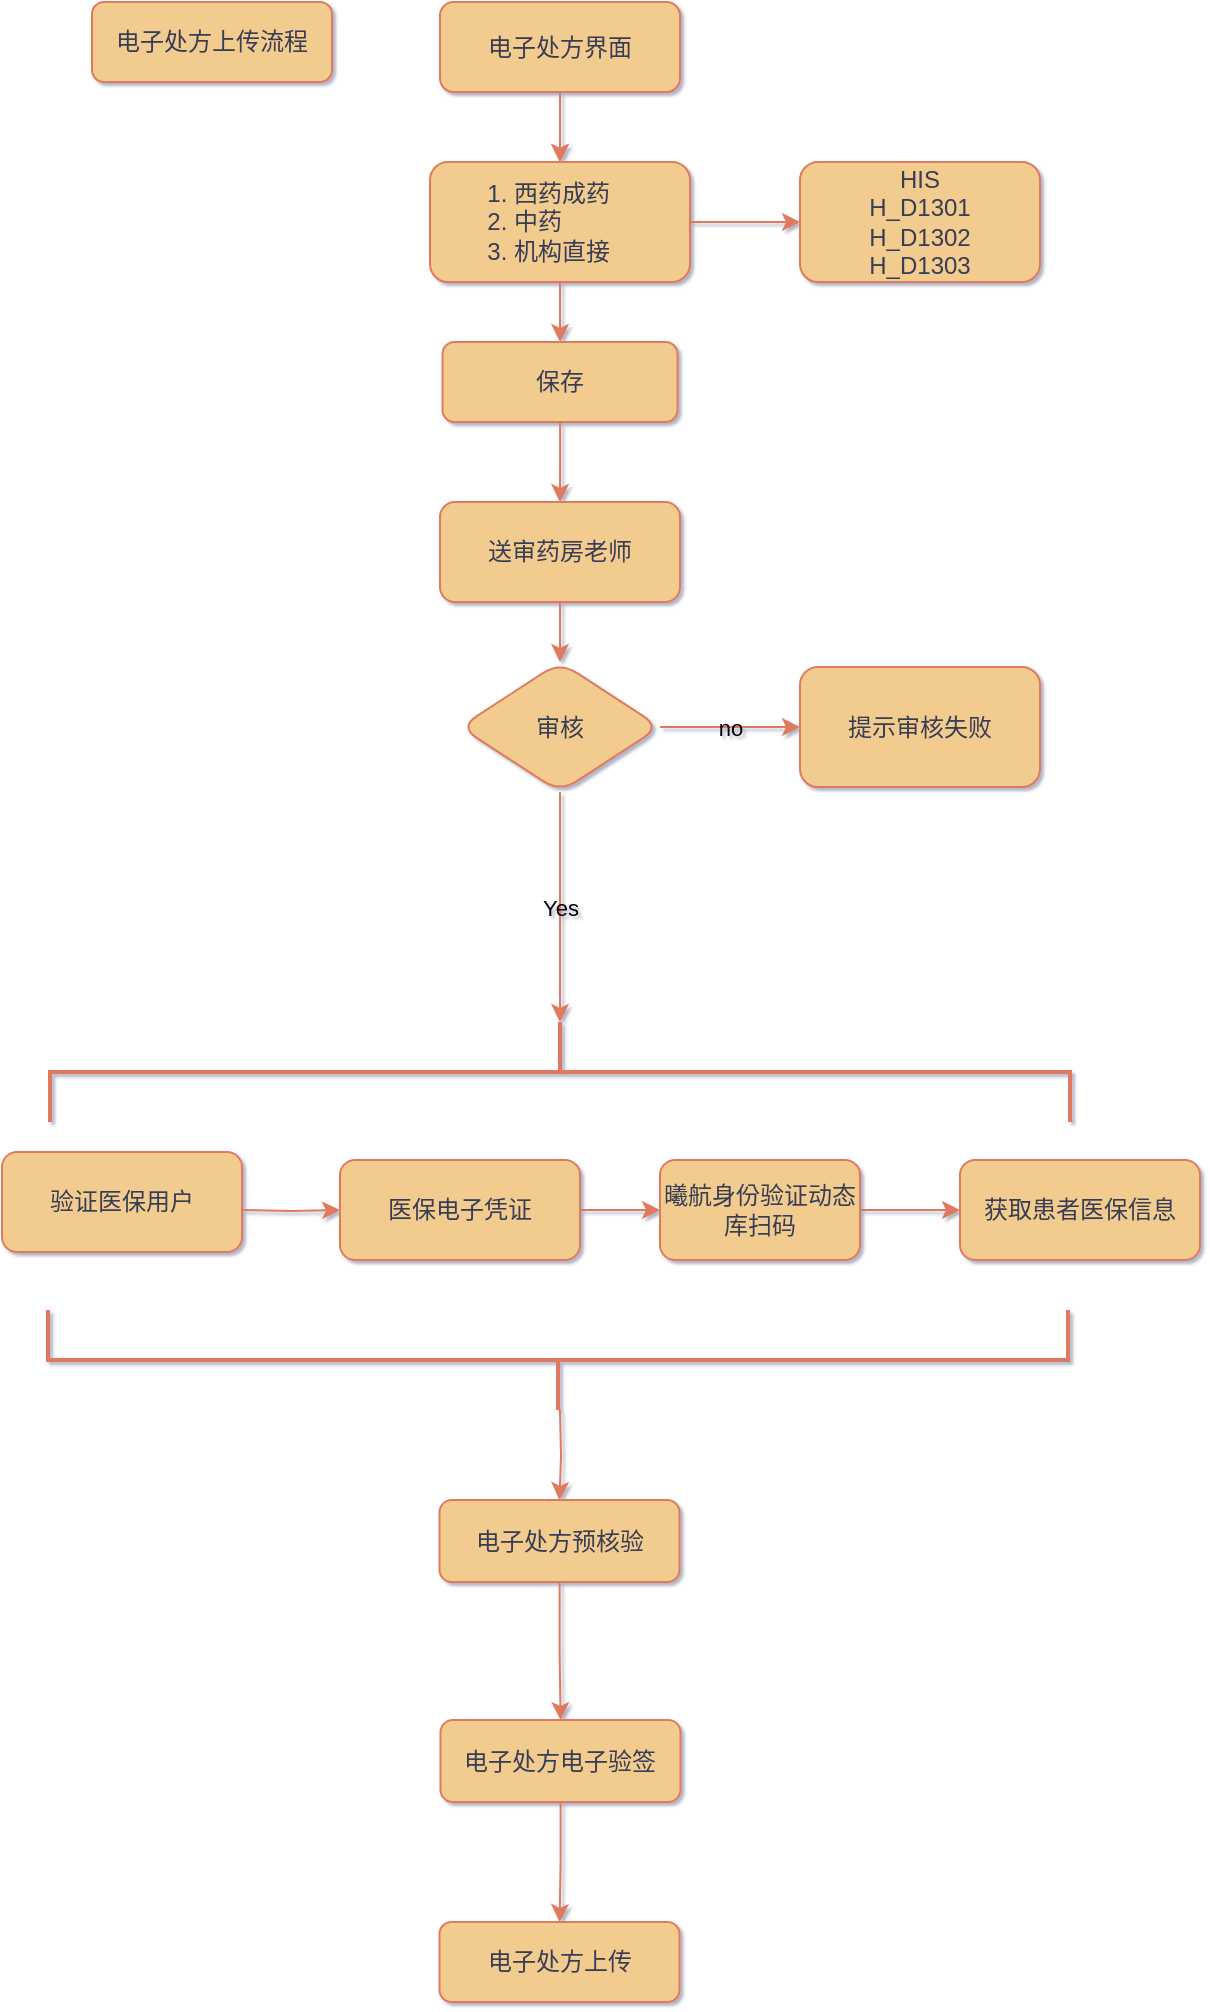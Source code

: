 <mxfile version="21.1.0" type="github">
  <diagram id="C5RBs43oDa-KdzZeNtuy" name="Page-1">
    <mxGraphModel dx="1434" dy="788" grid="1" gridSize="10" guides="1" tooltips="1" connect="1" arrows="1" fold="1" page="1" pageScale="1" pageWidth="827" pageHeight="1169" background="#ffffff" math="0" shadow="1">
      <root>
        <mxCell id="WIyWlLk6GJQsqaUBKTNV-0" />
        <mxCell id="WIyWlLk6GJQsqaUBKTNV-1" parent="WIyWlLk6GJQsqaUBKTNV-0" />
        <mxCell id="WIyWlLk6GJQsqaUBKTNV-3" value="电子处方上传流程" style="rounded=1;whiteSpace=wrap;html=1;fontSize=12;glass=0;strokeWidth=1;shadow=0;labelBackgroundColor=none;fillColor=#F2CC8F;strokeColor=#E07A5F;fontColor=#393C56;" parent="WIyWlLk6GJQsqaUBKTNV-1" vertex="1">
          <mxGeometry x="95" y="10" width="120" height="40" as="geometry" />
        </mxCell>
        <mxCell id="wM4FcB9HYZa8b8yATkIF-2" value="" style="edgeStyle=orthogonalEdgeStyle;rounded=0;orthogonalLoop=1;jettySize=auto;html=1;labelBackgroundColor=none;strokeColor=#E07A5F;fontColor=default;" edge="1" parent="WIyWlLk6GJQsqaUBKTNV-1" target="wM4FcB9HYZa8b8yATkIF-1">
          <mxGeometry relative="1" as="geometry">
            <mxPoint x="169" y="614" as="sourcePoint" />
          </mxGeometry>
        </mxCell>
        <mxCell id="wM4FcB9HYZa8b8yATkIF-0" value="验证医保用户" style="rounded=1;whiteSpace=wrap;html=1;labelBackgroundColor=none;fillColor=#F2CC8F;strokeColor=#E07A5F;fontColor=#393C56;" vertex="1" parent="WIyWlLk6GJQsqaUBKTNV-1">
          <mxGeometry x="50" y="585" width="120" height="50" as="geometry" />
        </mxCell>
        <mxCell id="wM4FcB9HYZa8b8yATkIF-4" value="" style="edgeStyle=orthogonalEdgeStyle;rounded=0;orthogonalLoop=1;jettySize=auto;html=1;labelBackgroundColor=none;strokeColor=#E07A5F;fontColor=default;" edge="1" parent="WIyWlLk6GJQsqaUBKTNV-1" source="wM4FcB9HYZa8b8yATkIF-1" target="wM4FcB9HYZa8b8yATkIF-3">
          <mxGeometry relative="1" as="geometry" />
        </mxCell>
        <mxCell id="wM4FcB9HYZa8b8yATkIF-6" value="" style="edgeStyle=orthogonalEdgeStyle;rounded=0;orthogonalLoop=1;jettySize=auto;html=1;labelBackgroundColor=none;strokeColor=#E07A5F;fontColor=default;" edge="1" parent="WIyWlLk6GJQsqaUBKTNV-1" source="wM4FcB9HYZa8b8yATkIF-3" target="wM4FcB9HYZa8b8yATkIF-5">
          <mxGeometry relative="1" as="geometry" />
        </mxCell>
        <mxCell id="wM4FcB9HYZa8b8yATkIF-3" value="曦航身份验证动态库扫码" style="whiteSpace=wrap;html=1;rounded=1;fillColor=#F2CC8F;strokeColor=#E07A5F;labelBackgroundColor=none;fontColor=#393C56;" vertex="1" parent="WIyWlLk6GJQsqaUBKTNV-1">
          <mxGeometry x="379" y="589" width="100" height="50" as="geometry" />
        </mxCell>
        <mxCell id="wM4FcB9HYZa8b8yATkIF-5" value="获取患者医保信息" style="whiteSpace=wrap;html=1;rounded=1;labelBackgroundColor=none;fillColor=#F2CC8F;strokeColor=#E07A5F;fontColor=#393C56;" vertex="1" parent="WIyWlLk6GJQsqaUBKTNV-1">
          <mxGeometry x="529" y="589" width="120" height="50" as="geometry" />
        </mxCell>
        <mxCell id="wM4FcB9HYZa8b8yATkIF-13" value="" style="edgeStyle=orthogonalEdgeStyle;rounded=0;orthogonalLoop=1;jettySize=auto;html=1;labelBackgroundColor=none;strokeColor=#E07A5F;fontColor=default;" edge="1" parent="WIyWlLk6GJQsqaUBKTNV-1" source="wM4FcB9HYZa8b8yATkIF-10" target="wM4FcB9HYZa8b8yATkIF-12">
          <mxGeometry relative="1" as="geometry" />
        </mxCell>
        <mxCell id="wM4FcB9HYZa8b8yATkIF-14" value="" style="edgeStyle=orthogonalEdgeStyle;rounded=0;orthogonalLoop=1;jettySize=auto;html=1;labelBackgroundColor=none;strokeColor=#E07A5F;fontColor=default;" edge="1" parent="WIyWlLk6GJQsqaUBKTNV-1" source="wM4FcB9HYZa8b8yATkIF-10" target="wM4FcB9HYZa8b8yATkIF-12">
          <mxGeometry relative="1" as="geometry" />
        </mxCell>
        <mxCell id="wM4FcB9HYZa8b8yATkIF-10" value="电子处方界面" style="whiteSpace=wrap;html=1;rounded=1;glass=0;strokeWidth=1;shadow=0;labelBackgroundColor=none;fillColor=#F2CC8F;strokeColor=#E07A5F;fontColor=#393C56;" vertex="1" parent="WIyWlLk6GJQsqaUBKTNV-1">
          <mxGeometry x="269" y="10" width="120" height="45" as="geometry" />
        </mxCell>
        <mxCell id="wM4FcB9HYZa8b8yATkIF-16" value="" style="edgeStyle=orthogonalEdgeStyle;rounded=0;orthogonalLoop=1;jettySize=auto;html=1;labelBackgroundColor=none;strokeColor=#E07A5F;fontColor=default;" edge="1" parent="WIyWlLk6GJQsqaUBKTNV-1" source="wM4FcB9HYZa8b8yATkIF-12" target="wM4FcB9HYZa8b8yATkIF-15">
          <mxGeometry relative="1" as="geometry" />
        </mxCell>
        <mxCell id="wM4FcB9HYZa8b8yATkIF-20" value="" style="edgeStyle=orthogonalEdgeStyle;rounded=0;orthogonalLoop=1;jettySize=auto;html=1;labelBackgroundColor=none;strokeColor=#E07A5F;fontColor=default;" edge="1" parent="WIyWlLk6GJQsqaUBKTNV-1" source="wM4FcB9HYZa8b8yATkIF-12" target="wM4FcB9HYZa8b8yATkIF-19">
          <mxGeometry relative="1" as="geometry" />
        </mxCell>
        <mxCell id="wM4FcB9HYZa8b8yATkIF-12" value="&lt;ol&gt;&lt;li&gt;西药成药&lt;/li&gt;&lt;li&gt;中药&lt;/li&gt;&lt;li style=&quot;&quot;&gt;机构直接&lt;/li&gt;&lt;/ol&gt;" style="whiteSpace=wrap;html=1;rounded=1;glass=0;strokeWidth=1;shadow=0;align=left;labelBackgroundColor=none;fillColor=#F2CC8F;strokeColor=#E07A5F;fontColor=#393C56;" vertex="1" parent="WIyWlLk6GJQsqaUBKTNV-1">
          <mxGeometry x="264" y="90" width="130" height="60" as="geometry" />
        </mxCell>
        <mxCell id="wM4FcB9HYZa8b8yATkIF-18" value="" style="edgeStyle=orthogonalEdgeStyle;rounded=0;orthogonalLoop=1;jettySize=auto;html=1;labelBackgroundColor=none;strokeColor=#E07A5F;fontColor=default;" edge="1" parent="WIyWlLk6GJQsqaUBKTNV-1" source="wM4FcB9HYZa8b8yATkIF-15" target="wM4FcB9HYZa8b8yATkIF-17">
          <mxGeometry relative="1" as="geometry" />
        </mxCell>
        <mxCell id="wM4FcB9HYZa8b8yATkIF-15" value="保存" style="whiteSpace=wrap;html=1;align=center;rounded=1;glass=0;strokeWidth=1;shadow=0;labelBackgroundColor=none;fillColor=#F2CC8F;strokeColor=#E07A5F;fontColor=#393C56;" vertex="1" parent="WIyWlLk6GJQsqaUBKTNV-1">
          <mxGeometry x="270.25" y="180" width="117.5" height="40" as="geometry" />
        </mxCell>
        <mxCell id="wM4FcB9HYZa8b8yATkIF-24" value="" style="edgeStyle=orthogonalEdgeStyle;rounded=0;orthogonalLoop=1;jettySize=auto;html=1;labelBackgroundColor=none;strokeColor=#E07A5F;fontColor=default;" edge="1" parent="WIyWlLk6GJQsqaUBKTNV-1" source="wM4FcB9HYZa8b8yATkIF-17" target="wM4FcB9HYZa8b8yATkIF-23">
          <mxGeometry relative="1" as="geometry" />
        </mxCell>
        <mxCell id="wM4FcB9HYZa8b8yATkIF-17" value="送审药房老师" style="whiteSpace=wrap;html=1;rounded=1;glass=0;strokeWidth=1;shadow=0;labelBackgroundColor=none;fillColor=#F2CC8F;strokeColor=#E07A5F;fontColor=#393C56;" vertex="1" parent="WIyWlLk6GJQsqaUBKTNV-1">
          <mxGeometry x="269" y="260" width="120" height="50" as="geometry" />
        </mxCell>
        <mxCell id="wM4FcB9HYZa8b8yATkIF-19" value="HIS &lt;br&gt;H_D1301&lt;br&gt;H_D1302&lt;br&gt;H_D1303" style="whiteSpace=wrap;html=1;align=center;rounded=1;glass=0;strokeWidth=1;shadow=0;fillColor=#F2CC8F;strokeColor=#E07A5F;labelBackgroundColor=none;fontColor=#393C56;" vertex="1" parent="WIyWlLk6GJQsqaUBKTNV-1">
          <mxGeometry x="449" y="90" width="120" height="60" as="geometry" />
        </mxCell>
        <mxCell id="wM4FcB9HYZa8b8yATkIF-34" value="no" style="edgeStyle=orthogonalEdgeStyle;rounded=0;orthogonalLoop=1;jettySize=auto;html=1;strokeColor=#E07A5F;fontColor=default;fillColor=#F2CC8F;entryX=0;entryY=0.5;entryDx=0;entryDy=0;labelBackgroundColor=none;" edge="1" parent="WIyWlLk6GJQsqaUBKTNV-1" source="wM4FcB9HYZa8b8yATkIF-23" target="wM4FcB9HYZa8b8yATkIF-35">
          <mxGeometry relative="1" as="geometry">
            <mxPoint x="439" y="340" as="targetPoint" />
          </mxGeometry>
        </mxCell>
        <mxCell id="wM4FcB9HYZa8b8yATkIF-40" value="Yes" style="edgeStyle=orthogonalEdgeStyle;rounded=0;orthogonalLoop=1;jettySize=auto;html=1;exitX=0.5;exitY=1;exitDx=0;exitDy=0;entryX=0;entryY=0.5;entryDx=0;entryDy=0;entryPerimeter=0;strokeColor=#E07A5F;fontColor=default;fillColor=#F2CC8F;labelBackgroundColor=none;" edge="1" parent="WIyWlLk6GJQsqaUBKTNV-1" source="wM4FcB9HYZa8b8yATkIF-23" target="wM4FcB9HYZa8b8yATkIF-39">
          <mxGeometry relative="1" as="geometry">
            <mxPoint x="329" y="430" as="targetPoint" />
          </mxGeometry>
        </mxCell>
        <mxCell id="wM4FcB9HYZa8b8yATkIF-23" value="审核" style="rhombus;whiteSpace=wrap;html=1;rounded=1;glass=0;strokeWidth=1;shadow=0;labelBackgroundColor=none;fillColor=#F2CC8F;strokeColor=#E07A5F;fontColor=#393C56;" vertex="1" parent="WIyWlLk6GJQsqaUBKTNV-1">
          <mxGeometry x="279" y="340" width="100" height="65" as="geometry" />
        </mxCell>
        <mxCell id="wM4FcB9HYZa8b8yATkIF-28" value="" style="edgeStyle=orthogonalEdgeStyle;rounded=0;orthogonalLoop=1;jettySize=auto;html=1;labelBackgroundColor=none;strokeColor=#E07A5F;fontColor=default;" edge="1" parent="WIyWlLk6GJQsqaUBKTNV-1" source="wM4FcB9HYZa8b8yATkIF-25" target="wM4FcB9HYZa8b8yATkIF-27">
          <mxGeometry relative="1" as="geometry" />
        </mxCell>
        <mxCell id="wM4FcB9HYZa8b8yATkIF-25" value="电子处方预核验" style="whiteSpace=wrap;html=1;rounded=1;glass=0;strokeWidth=1;shadow=0;labelBackgroundColor=none;fillColor=#F2CC8F;strokeColor=#E07A5F;fontColor=#393C56;" vertex="1" parent="WIyWlLk6GJQsqaUBKTNV-1">
          <mxGeometry x="268.75" y="759" width="120" height="41" as="geometry" />
        </mxCell>
        <mxCell id="wM4FcB9HYZa8b8yATkIF-45" value="" style="edgeStyle=orthogonalEdgeStyle;rounded=0;orthogonalLoop=1;jettySize=auto;html=1;strokeColor=#E07A5F;fontColor=default;fillColor=#F2CC8F;labelBackgroundColor=none;" edge="1" parent="WIyWlLk6GJQsqaUBKTNV-1" source="wM4FcB9HYZa8b8yATkIF-27" target="wM4FcB9HYZa8b8yATkIF-44">
          <mxGeometry relative="1" as="geometry" />
        </mxCell>
        <mxCell id="wM4FcB9HYZa8b8yATkIF-27" value="电子处方电子验签" style="whiteSpace=wrap;html=1;rounded=1;glass=0;strokeWidth=1;shadow=0;labelBackgroundColor=none;fillColor=#F2CC8F;strokeColor=#E07A5F;fontColor=#393C56;" vertex="1" parent="WIyWlLk6GJQsqaUBKTNV-1">
          <mxGeometry x="269.25" y="869" width="120" height="41" as="geometry" />
        </mxCell>
        <mxCell id="wM4FcB9HYZa8b8yATkIF-35" value="提示审核失败" style="rounded=1;whiteSpace=wrap;html=1;strokeColor=#E07A5F;fontColor=#393C56;fillColor=#F2CC8F;labelBackgroundColor=none;" vertex="1" parent="WIyWlLk6GJQsqaUBKTNV-1">
          <mxGeometry x="449" y="342.5" width="120" height="60" as="geometry" />
        </mxCell>
        <mxCell id="wM4FcB9HYZa8b8yATkIF-1" value="医保电子凭证" style="whiteSpace=wrap;html=1;rounded=1;labelBackgroundColor=none;fillColor=#F2CC8F;strokeColor=#E07A5F;fontColor=#393C56;" vertex="1" parent="WIyWlLk6GJQsqaUBKTNV-1">
          <mxGeometry x="219" y="589" width="120" height="50" as="geometry" />
        </mxCell>
        <mxCell id="wM4FcB9HYZa8b8yATkIF-39" value="" style="strokeWidth=2;html=1;shape=mxgraph.flowchart.annotation_2;align=left;labelPosition=right;pointerEvents=1;strokeColor=#E07A5F;fontColor=#393C56;fillColor=#F2CC8F;rotation=90;labelBackgroundColor=none;" vertex="1" parent="WIyWlLk6GJQsqaUBKTNV-1">
          <mxGeometry x="304" y="290" width="50" height="510" as="geometry" />
        </mxCell>
        <mxCell id="wM4FcB9HYZa8b8yATkIF-42" style="edgeStyle=orthogonalEdgeStyle;rounded=0;orthogonalLoop=1;jettySize=auto;html=1;exitX=0;exitY=0.5;exitDx=0;exitDy=0;exitPerimeter=0;entryX=0.5;entryY=0;entryDx=0;entryDy=0;strokeColor=#E07A5F;fontColor=default;fillColor=#F2CC8F;labelBackgroundColor=none;" edge="1" parent="WIyWlLk6GJQsqaUBKTNV-1" target="wM4FcB9HYZa8b8yATkIF-25">
          <mxGeometry relative="1" as="geometry">
            <mxPoint x="329" y="714" as="sourcePoint" />
          </mxGeometry>
        </mxCell>
        <mxCell id="wM4FcB9HYZa8b8yATkIF-41" value="" style="strokeWidth=2;html=1;shape=mxgraph.flowchart.annotation_2;align=left;labelPosition=right;pointerEvents=1;strokeColor=#E07A5F;fontColor=#393C56;fillColor=#F2CC8F;rotation=-90;labelBackgroundColor=none;" vertex="1" parent="WIyWlLk6GJQsqaUBKTNV-1">
          <mxGeometry x="303" y="434" width="50" height="510" as="geometry" />
        </mxCell>
        <mxCell id="wM4FcB9HYZa8b8yATkIF-44" value="电子处方上传" style="whiteSpace=wrap;html=1;fillColor=#F2CC8F;strokeColor=#E07A5F;fontColor=#393C56;rounded=1;glass=0;strokeWidth=1;shadow=0;labelBackgroundColor=none;" vertex="1" parent="WIyWlLk6GJQsqaUBKTNV-1">
          <mxGeometry x="268.75" y="970" width="120" height="40" as="geometry" />
        </mxCell>
      </root>
    </mxGraphModel>
  </diagram>
</mxfile>
